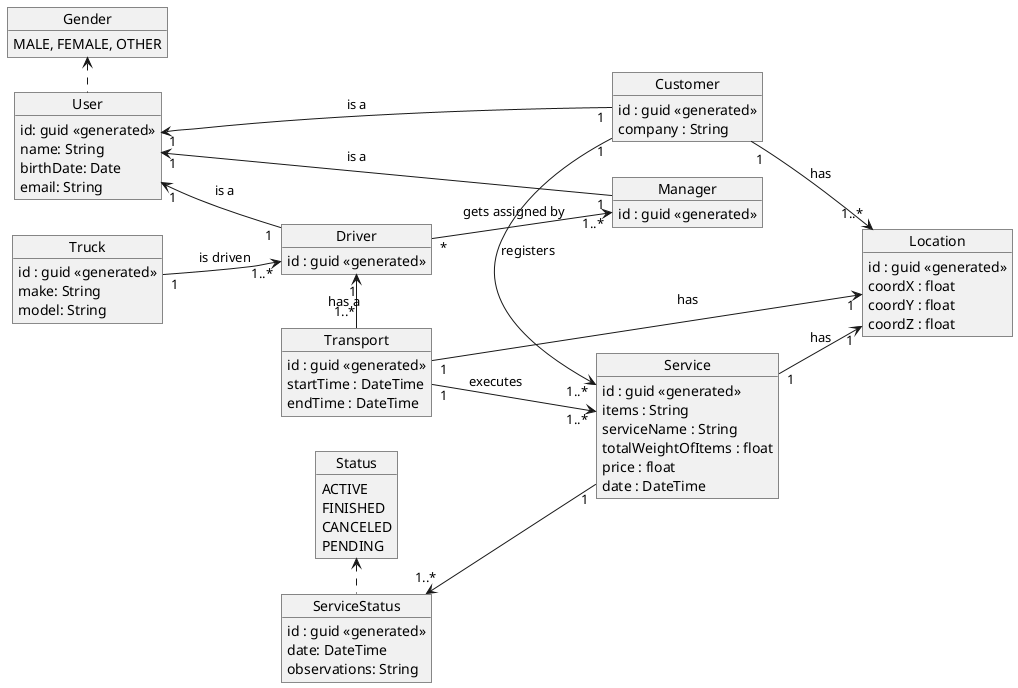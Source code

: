 @startuml ddd

left to right direction
object "Truck" as truck{
    id : guid <<generated>>
    make: String
    model: String
}
object "Driver" as driver{
    id : guid <<generated>>
}
object "Manager" as manager{
    id : guid <<generated>>
}
object "Service" as service{
    id : guid <<generated>>
    items : String
    serviceName : String
    totalWeightOfItems : float
    price : float
    date : DateTime
}
object "Customer" as client{
    id : guid <<generated>>
    company : String
}
object "Transport" as transport{
    id : guid <<generated>>
    startTime : DateTime
    endTime : DateTime
}
object "Location" as location{
    id : guid <<generated>>
    coordX : float 
    coordY : float
    coordZ : float
}
object "ServiceStatus" as serviceStatus{
    id : guid <<generated>>
    date: DateTime
    observations: String
}
object "User" as user {
    id: guid <<generated>>
    name: String
    birthDate: Date
    email: String
}
object "Status" as status {
    ACTIVE
    FINISHED
    CANCELED
    PENDING
}
object "Gender" as gender {
    MALE, FEMALE, OTHER
}

truck "1" --> "1..*" driver : "is driven"
driver "*" --> "1..*" manager : "gets assigned by"
driver "1" <- "1..*" transport : "has a"
gender <. user

transport "1" --> "1" location : "has"
service "1" --> "1" location : "has"
client "1" -> "1..*" service : "        registers"
client "1" -> "1..*" location : "has"
transport "1" --> "1..*" service  : "executes           "
status <. serviceStatus
serviceStatus "1..*" <-- "1" service


user "1" <-- "1" client : is a
user "1" <-- "1" driver : is a
user "1" <-- "1" manager : is a

@enduml
